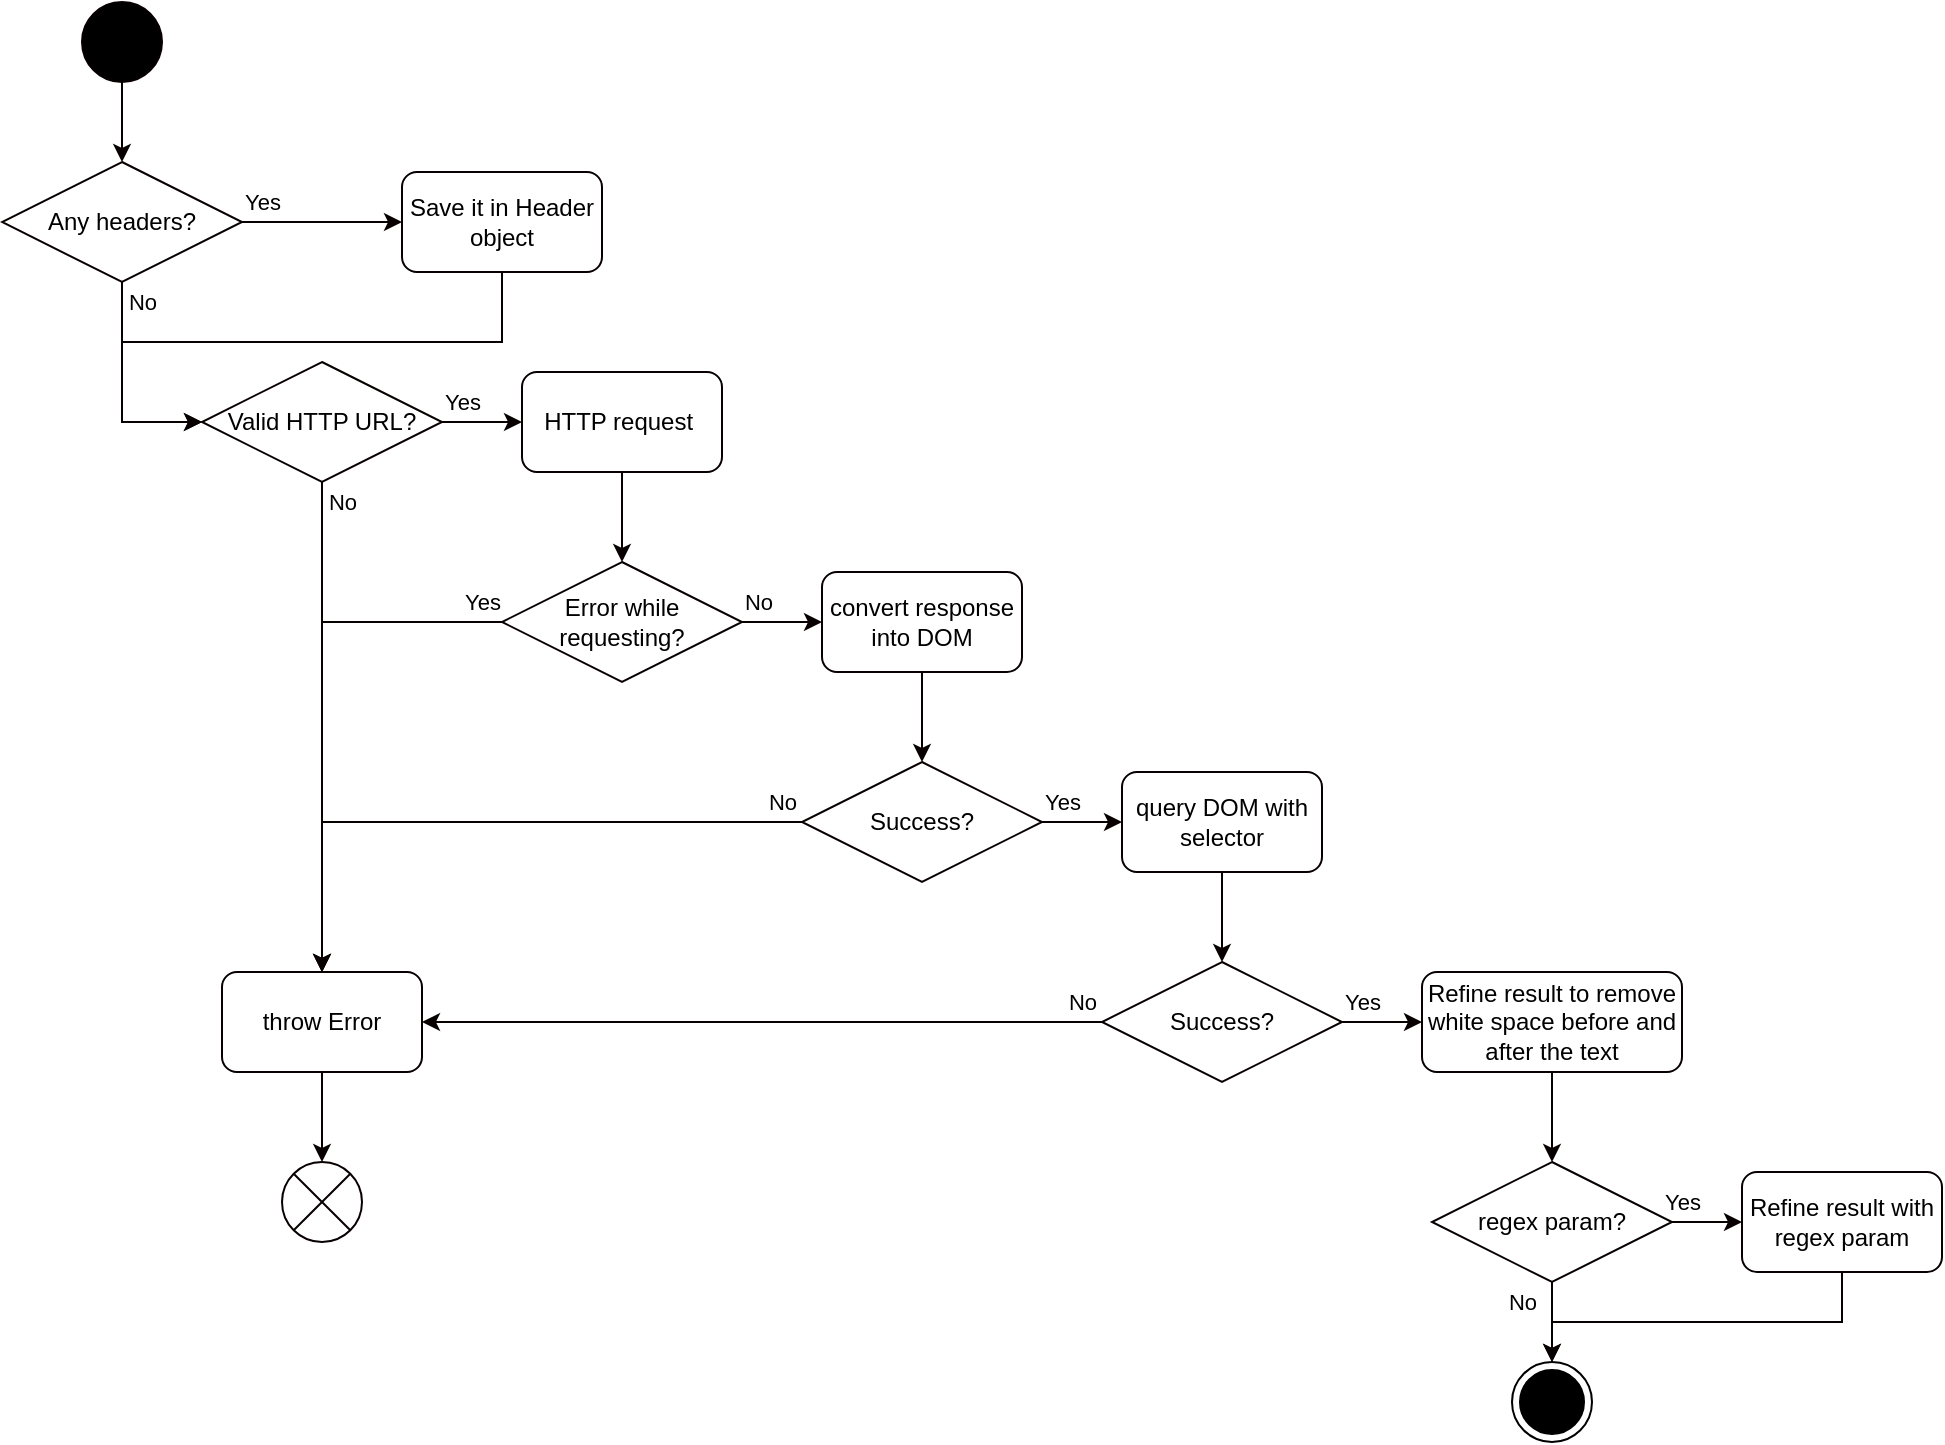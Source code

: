 <mxfile version="14.1.8" type="device"><diagram id="G_fWcEGPFxUixsx11s6I" name="Page-1"><mxGraphModel dx="1086" dy="722" grid="1" gridSize="10" guides="1" tooltips="1" connect="1" arrows="1" fold="1" page="1" pageScale="1" pageWidth="1000" pageHeight="1500" math="0" shadow="0"><root><mxCell id="0"/><mxCell id="1" parent="0"/><mxCell id="_RwY-UxLDWaFwQx52SIZ-8" value="Yes" style="edgeStyle=orthogonalEdgeStyle;rounded=0;orthogonalLoop=1;jettySize=auto;html=1;strokeColor=#080000;labelBackgroundColor=none;" edge="1" parent="1" source="_RwY-UxLDWaFwQx52SIZ-6" target="_RwY-UxLDWaFwQx52SIZ-7"><mxGeometry x="-0.75" y="10" relative="1" as="geometry"><mxPoint as="offset"/></mxGeometry></mxCell><mxCell id="_RwY-UxLDWaFwQx52SIZ-54" style="edgeStyle=orthogonalEdgeStyle;rounded=0;orthogonalLoop=1;jettySize=auto;html=1;entryX=0;entryY=0.5;entryDx=0;entryDy=0;strokeColor=#080000;" edge="1" parent="1" source="_RwY-UxLDWaFwQx52SIZ-7" target="_RwY-UxLDWaFwQx52SIZ-11"><mxGeometry relative="1" as="geometry"><Array as="points"><mxPoint x="250" y="210"/><mxPoint x="60" y="210"/><mxPoint x="60" y="250"/></Array></mxGeometry></mxCell><mxCell id="_RwY-UxLDWaFwQx52SIZ-7" value="Save it in Header object" style="whiteSpace=wrap;html=1;strokeColor=#080000;rounded=1;fillColor=none;" vertex="1" parent="1"><mxGeometry x="200" y="125" width="100" height="50" as="geometry"/></mxCell><mxCell id="_RwY-UxLDWaFwQx52SIZ-15" value="No" style="edgeStyle=orthogonalEdgeStyle;rounded=0;orthogonalLoop=1;jettySize=auto;html=1;strokeColor=#080000;labelBackgroundColor=none;" edge="1" parent="1" source="_RwY-UxLDWaFwQx52SIZ-11" target="_RwY-UxLDWaFwQx52SIZ-14"><mxGeometry x="-0.918" y="10" relative="1" as="geometry"><mxPoint as="offset"/></mxGeometry></mxCell><mxCell id="_RwY-UxLDWaFwQx52SIZ-58" style="edgeStyle=orthogonalEdgeStyle;rounded=0;orthogonalLoop=1;jettySize=auto;html=1;entryX=0.5;entryY=0;entryDx=0;entryDy=0;entryPerimeter=0;strokeColor=#080000;" edge="1" parent="1" source="_RwY-UxLDWaFwQx52SIZ-14" target="_RwY-UxLDWaFwQx52SIZ-16"><mxGeometry relative="1" as="geometry"/></mxCell><mxCell id="_RwY-UxLDWaFwQx52SIZ-14" value="throw Error" style="whiteSpace=wrap;html=1;strokeColor=#080000;rounded=1;fillColor=none;" vertex="1" parent="1"><mxGeometry x="110" y="525" width="100" height="50" as="geometry"/></mxCell><mxCell id="_RwY-UxLDWaFwQx52SIZ-16" value="" style="verticalLabelPosition=bottom;verticalAlign=top;html=1;shape=mxgraph.flowchart.or;rounded=1;strokeColor=#080000;fillColor=none;" vertex="1" parent="1"><mxGeometry x="140" y="620" width="40" height="40" as="geometry"/></mxCell><mxCell id="_RwY-UxLDWaFwQx52SIZ-22" style="edgeStyle=orthogonalEdgeStyle;rounded=0;orthogonalLoop=1;jettySize=auto;html=1;entryX=0.5;entryY=0;entryDx=0;entryDy=0;strokeColor=#080000;" edge="1" parent="1" source="_RwY-UxLDWaFwQx52SIZ-21" target="_RwY-UxLDWaFwQx52SIZ-6"><mxGeometry relative="1" as="geometry"/></mxCell><mxCell id="_RwY-UxLDWaFwQx52SIZ-26" style="edgeStyle=orthogonalEdgeStyle;rounded=0;orthogonalLoop=1;jettySize=auto;html=1;entryX=0.5;entryY=0;entryDx=0;entryDy=0;strokeColor=#080000;" edge="1" parent="1" source="_RwY-UxLDWaFwQx52SIZ-23" target="_RwY-UxLDWaFwQx52SIZ-25"><mxGeometry relative="1" as="geometry"><Array as="points"><mxPoint x="310" y="300"/><mxPoint x="310" y="300"/></Array></mxGeometry></mxCell><mxCell id="_RwY-UxLDWaFwQx52SIZ-28" value="Yes" style="edgeStyle=orthogonalEdgeStyle;rounded=0;orthogonalLoop=1;jettySize=auto;html=1;strokeColor=#080000;labelBackgroundColor=none;" edge="1" parent="1" source="_RwY-UxLDWaFwQx52SIZ-25" target="_RwY-UxLDWaFwQx52SIZ-14"><mxGeometry x="-0.924" y="-10" relative="1" as="geometry"><mxPoint as="offset"/></mxGeometry></mxCell><mxCell id="_RwY-UxLDWaFwQx52SIZ-30" value="No" style="edgeStyle=orthogonalEdgeStyle;rounded=0;orthogonalLoop=1;jettySize=auto;html=1;strokeColor=#080000;labelBackgroundColor=none;" edge="1" parent="1" source="_RwY-UxLDWaFwQx52SIZ-25" target="_RwY-UxLDWaFwQx52SIZ-29"><mxGeometry x="-0.6" y="10" relative="1" as="geometry"><mxPoint as="offset"/></mxGeometry></mxCell><mxCell id="_RwY-UxLDWaFwQx52SIZ-25" value="Error while&lt;br&gt;requesting?" style="shape=rhombus;perimeter=rhombusPerimeter;whiteSpace=wrap;html=1;align=center;strokeColor=#080000;fillColor=none;" vertex="1" parent="1"><mxGeometry x="250" y="320" width="120" height="60" as="geometry"/></mxCell><mxCell id="_RwY-UxLDWaFwQx52SIZ-21" value="" style="verticalLabelPosition=bottom;verticalAlign=top;html=1;shape=mxgraph.flowchart.on-page_reference;rounded=1;strokeColor=#080000;fillColor=#000000;" vertex="1" parent="1"><mxGeometry x="40" y="40" width="40" height="40" as="geometry"/></mxCell><mxCell id="_RwY-UxLDWaFwQx52SIZ-27" value="" style="edgeStyle=orthogonalEdgeStyle;html=1;verticalAlign=bottom;endArrow=open;endSize=8;strokeColor=none;" edge="1" parent="1" source="_RwY-UxLDWaFwQx52SIZ-6" target="_RwY-UxLDWaFwQx52SIZ-21"><mxGeometry relative="1" as="geometry"><mxPoint x="500" y="290" as="targetPoint"/><mxPoint x="500" y="230" as="sourcePoint"/></mxGeometry></mxCell><mxCell id="_RwY-UxLDWaFwQx52SIZ-57" style="edgeStyle=orthogonalEdgeStyle;rounded=0;orthogonalLoop=1;jettySize=auto;html=1;strokeColor=#080000;" edge="1" parent="1" source="_RwY-UxLDWaFwQx52SIZ-29" target="_RwY-UxLDWaFwQx52SIZ-33"><mxGeometry relative="1" as="geometry"/></mxCell><mxCell id="_RwY-UxLDWaFwQx52SIZ-29" value="convert response&lt;br&gt;into DOM" style="whiteSpace=wrap;html=1;strokeColor=#080000;fillColor=none;rounded=1;" vertex="1" parent="1"><mxGeometry x="410" y="325" width="100" height="50" as="geometry"/></mxCell><mxCell id="_RwY-UxLDWaFwQx52SIZ-34" value="No" style="edgeStyle=orthogonalEdgeStyle;rounded=0;orthogonalLoop=1;jettySize=auto;html=1;strokeColor=#080000;labelBackgroundColor=none;" edge="1" parent="1" source="_RwY-UxLDWaFwQx52SIZ-33" target="_RwY-UxLDWaFwQx52SIZ-14"><mxGeometry x="-0.936" y="-10" relative="1" as="geometry"><mxPoint as="offset"/></mxGeometry></mxCell><mxCell id="_RwY-UxLDWaFwQx52SIZ-37" value="Yes" style="edgeStyle=orthogonalEdgeStyle;rounded=0;orthogonalLoop=1;jettySize=auto;html=1;strokeColor=#080000;labelBackgroundColor=none;" edge="1" parent="1" source="_RwY-UxLDWaFwQx52SIZ-33" target="_RwY-UxLDWaFwQx52SIZ-35"><mxGeometry x="-0.5" y="10" relative="1" as="geometry"><mxPoint as="offset"/></mxGeometry></mxCell><mxCell id="_RwY-UxLDWaFwQx52SIZ-33" value="Success?" style="shape=rhombus;perimeter=rhombusPerimeter;whiteSpace=wrap;html=1;align=center;strokeColor=#080000;fillColor=none;" vertex="1" parent="1"><mxGeometry x="400" y="420" width="120" height="60" as="geometry"/></mxCell><mxCell id="_RwY-UxLDWaFwQx52SIZ-38" style="edgeStyle=orthogonalEdgeStyle;rounded=0;orthogonalLoop=1;jettySize=auto;html=1;strokeColor=#080000;" edge="1" parent="1" source="_RwY-UxLDWaFwQx52SIZ-35" target="_RwY-UxLDWaFwQx52SIZ-36"><mxGeometry relative="1" as="geometry"/></mxCell><mxCell id="_RwY-UxLDWaFwQx52SIZ-35" value="query DOM with selector" style="whiteSpace=wrap;html=1;strokeColor=#080000;fillColor=none;rounded=1;" vertex="1" parent="1"><mxGeometry x="560" y="425" width="100" height="50" as="geometry"/></mxCell><mxCell id="_RwY-UxLDWaFwQx52SIZ-39" value="No" style="edgeStyle=orthogonalEdgeStyle;rounded=0;orthogonalLoop=1;jettySize=auto;html=1;strokeColor=#080000;labelBackgroundColor=none;" edge="1" parent="1" source="_RwY-UxLDWaFwQx52SIZ-36" target="_RwY-UxLDWaFwQx52SIZ-14"><mxGeometry x="-0.941" y="-10" relative="1" as="geometry"><mxPoint as="offset"/></mxGeometry></mxCell><mxCell id="_RwY-UxLDWaFwQx52SIZ-41" value="Yes" style="edgeStyle=orthogonalEdgeStyle;rounded=0;orthogonalLoop=1;jettySize=auto;html=1;strokeColor=#080000;labelBackgroundColor=none;" edge="1" parent="1" source="_RwY-UxLDWaFwQx52SIZ-36" target="_RwY-UxLDWaFwQx52SIZ-40"><mxGeometry x="-0.5" y="10" relative="1" as="geometry"><mxPoint as="offset"/></mxGeometry></mxCell><mxCell id="_RwY-UxLDWaFwQx52SIZ-36" value="Success?" style="shape=rhombus;perimeter=rhombusPerimeter;whiteSpace=wrap;html=1;align=center;strokeColor=#080000;fillColor=none;" vertex="1" parent="1"><mxGeometry x="550" y="520" width="120" height="60" as="geometry"/></mxCell><mxCell id="_RwY-UxLDWaFwQx52SIZ-43" style="edgeStyle=orthogonalEdgeStyle;rounded=0;orthogonalLoop=1;jettySize=auto;html=1;strokeColor=#080000;" edge="1" parent="1" source="_RwY-UxLDWaFwQx52SIZ-40" target="_RwY-UxLDWaFwQx52SIZ-42"><mxGeometry relative="1" as="geometry"/></mxCell><mxCell id="_RwY-UxLDWaFwQx52SIZ-40" value="Refine result&amp;nbsp;to remove white space before and after the text" style="whiteSpace=wrap;html=1;strokeColor=#080000;fillColor=none;rounded=1;" vertex="1" parent="1"><mxGeometry x="710" y="525" width="130" height="50" as="geometry"/></mxCell><mxCell id="_RwY-UxLDWaFwQx52SIZ-45" value="No" style="edgeStyle=orthogonalEdgeStyle;rounded=0;orthogonalLoop=1;jettySize=auto;html=1;strokeColor=#080000;labelBackgroundColor=none;" edge="1" parent="1" source="_RwY-UxLDWaFwQx52SIZ-42" target="_RwY-UxLDWaFwQx52SIZ-44"><mxGeometry x="-0.5" y="-15" relative="1" as="geometry"><mxPoint as="offset"/></mxGeometry></mxCell><mxCell id="_RwY-UxLDWaFwQx52SIZ-47" value="Yes" style="edgeStyle=orthogonalEdgeStyle;rounded=0;orthogonalLoop=1;jettySize=auto;html=1;strokeColor=#080000;labelBackgroundColor=none;" edge="1" parent="1" source="_RwY-UxLDWaFwQx52SIZ-42" target="_RwY-UxLDWaFwQx52SIZ-46"><mxGeometry x="-0.778" y="10" relative="1" as="geometry"><mxPoint as="offset"/></mxGeometry></mxCell><mxCell id="_RwY-UxLDWaFwQx52SIZ-42" value="regex param?" style="shape=rhombus;perimeter=rhombusPerimeter;whiteSpace=wrap;html=1;align=center;strokeColor=#080000;fillColor=none;" vertex="1" parent="1"><mxGeometry x="715" y="620" width="120" height="60" as="geometry"/></mxCell><mxCell id="_RwY-UxLDWaFwQx52SIZ-44" value="" style="ellipse;html=1;shape=endState;fillColor=#000000;rounded=1;" vertex="1" parent="1"><mxGeometry x="755" y="720" width="40" height="40" as="geometry"/></mxCell><mxCell id="_RwY-UxLDWaFwQx52SIZ-48" style="edgeStyle=orthogonalEdgeStyle;rounded=0;orthogonalLoop=1;jettySize=auto;html=1;strokeColor=#080000;entryX=0.5;entryY=0;entryDx=0;entryDy=0;" edge="1" parent="1" source="_RwY-UxLDWaFwQx52SIZ-46" target="_RwY-UxLDWaFwQx52SIZ-44"><mxGeometry relative="1" as="geometry"><Array as="points"><mxPoint x="920" y="700"/><mxPoint x="775" y="700"/></Array></mxGeometry></mxCell><mxCell id="_RwY-UxLDWaFwQx52SIZ-46" value="Refine result with regex param" style="whiteSpace=wrap;html=1;strokeColor=#080000;rounded=1;fillColor=none;" vertex="1" parent="1"><mxGeometry x="870" y="625" width="100" height="50" as="geometry"/></mxCell><mxCell id="_RwY-UxLDWaFwQx52SIZ-53" value="No" style="edgeStyle=orthogonalEdgeStyle;rounded=0;orthogonalLoop=1;jettySize=auto;html=1;entryX=0;entryY=0.5;entryDx=0;entryDy=0;strokeColor=#080000;labelBackgroundColor=none;" edge="1" parent="1" source="_RwY-UxLDWaFwQx52SIZ-6" target="_RwY-UxLDWaFwQx52SIZ-11"><mxGeometry x="-0.818" y="10" relative="1" as="geometry"><mxPoint as="offset"/></mxGeometry></mxCell><mxCell id="_RwY-UxLDWaFwQx52SIZ-6" value="Any headers?" style="shape=rhombus;perimeter=rhombusPerimeter;whiteSpace=wrap;html=1;align=center;strokeColor=#080000;fillColor=none;" vertex="1" parent="1"><mxGeometry y="120" width="120" height="60" as="geometry"/></mxCell><mxCell id="_RwY-UxLDWaFwQx52SIZ-56" value="Yes" style="edgeStyle=orthogonalEdgeStyle;rounded=0;orthogonalLoop=1;jettySize=auto;html=1;strokeColor=#080000;labelBackgroundColor=none;" edge="1" parent="1" source="_RwY-UxLDWaFwQx52SIZ-11" target="_RwY-UxLDWaFwQx52SIZ-23"><mxGeometry x="-0.5" y="10" relative="1" as="geometry"><mxPoint as="offset"/></mxGeometry></mxCell><mxCell id="_RwY-UxLDWaFwQx52SIZ-11" value="Valid HTTP URL?" style="shape=rhombus;perimeter=rhombusPerimeter;whiteSpace=wrap;html=1;align=center;strokeColor=#080000;fillColor=none;" vertex="1" parent="1"><mxGeometry x="100" y="220" width="120" height="60" as="geometry"/></mxCell><mxCell id="_RwY-UxLDWaFwQx52SIZ-23" value="HTTP request&amp;nbsp;" style="whiteSpace=wrap;html=1;strokeColor=#080000;fillColor=none;rounded=1;" vertex="1" parent="1"><mxGeometry x="260" y="225" width="100" height="50" as="geometry"/></mxCell></root></mxGraphModel></diagram></mxfile>